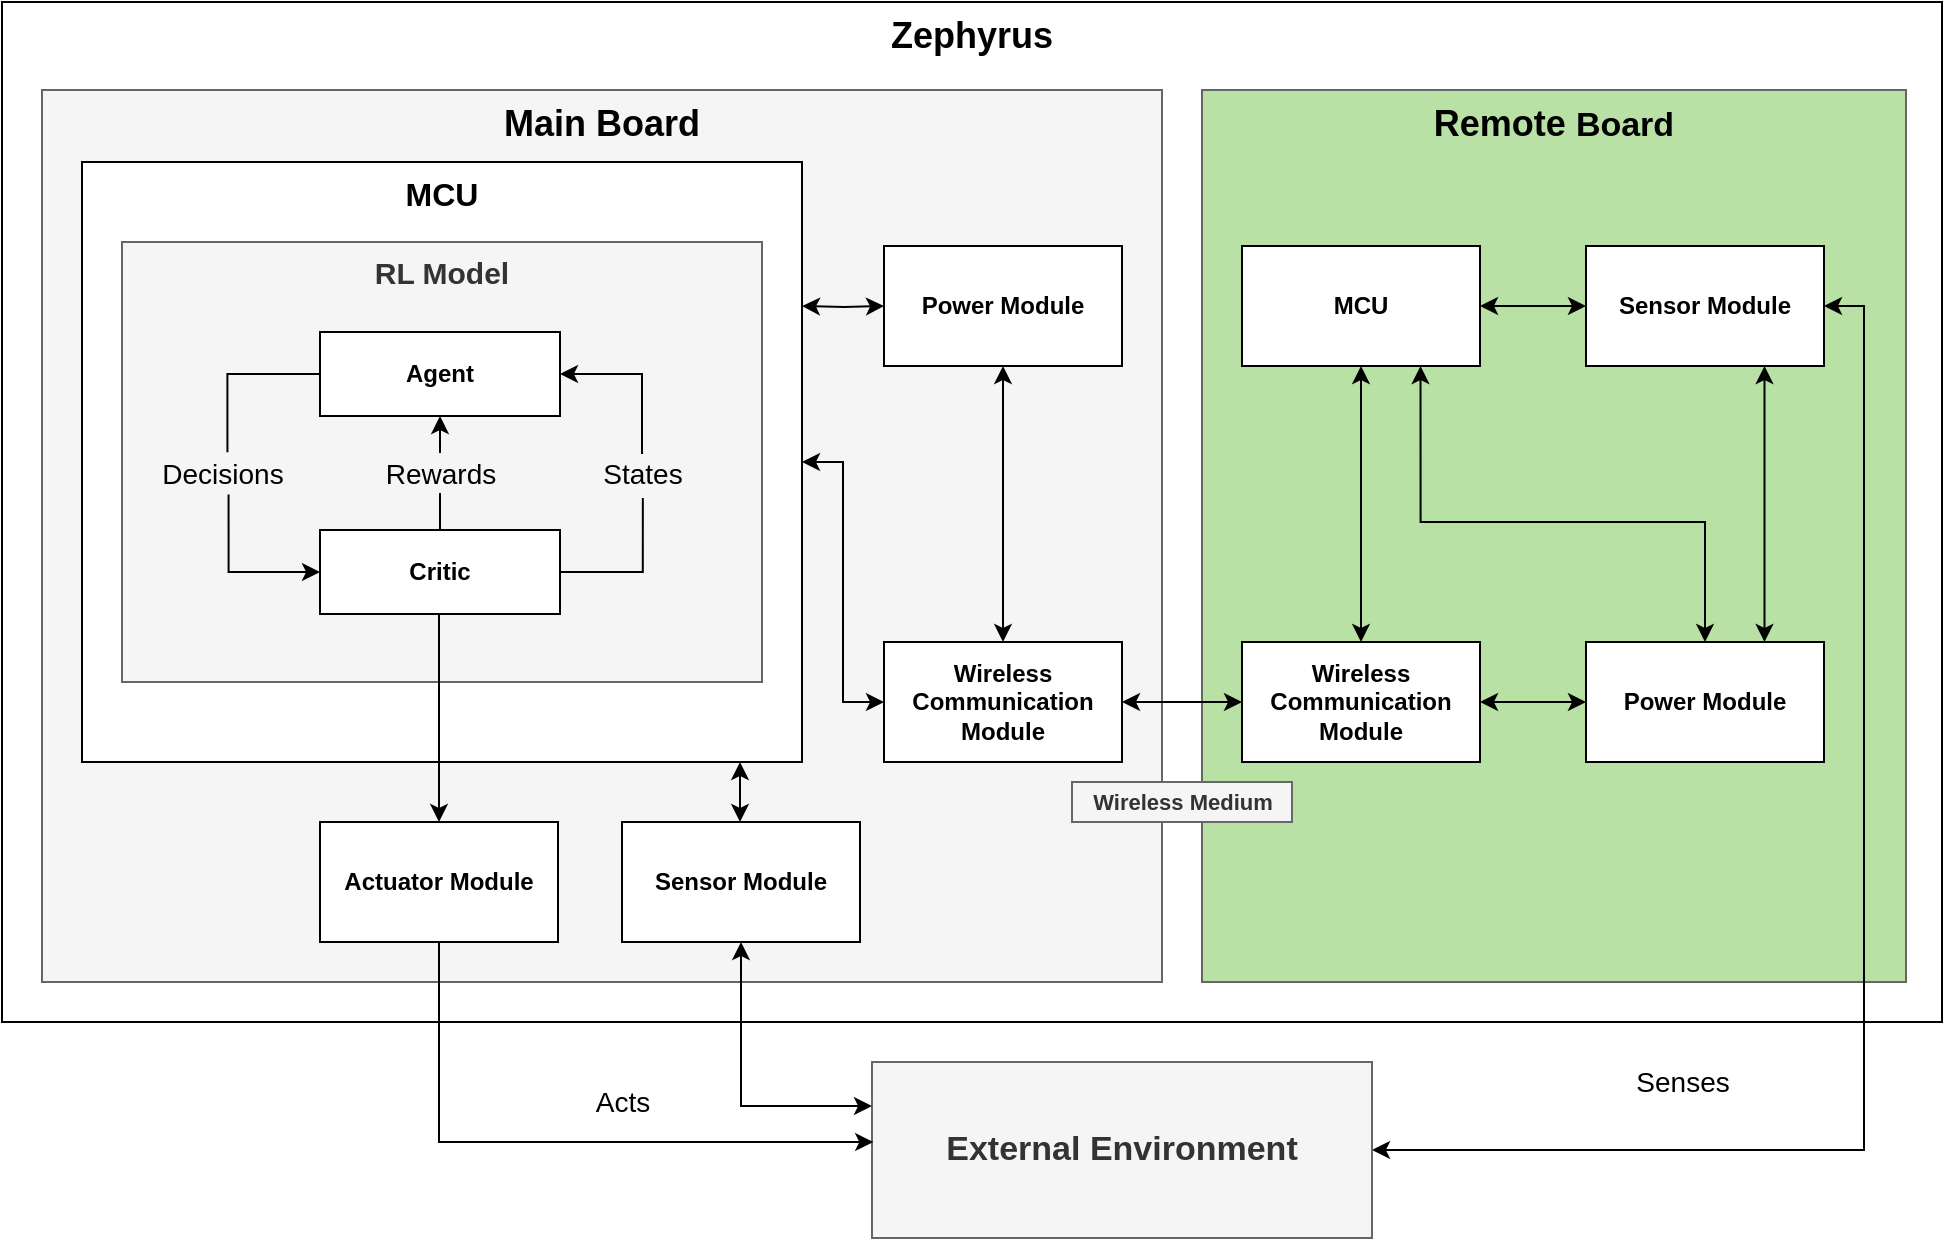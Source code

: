 <mxfile version="12.3.2" type="device" pages="1"><diagram id="rcMMGNy7ycqetSJ9uPKk" name="Page-1"><mxGraphModel dx="1038" dy="607" grid="1" gridSize="10" guides="1" tooltips="1" connect="1" arrows="1" fold="1" page="1" pageScale="1" pageWidth="4681" pageHeight="3300" math="0" shadow="0"><root><mxCell id="0"/><mxCell id="1" parent="0"/><mxCell id="tONc0oOjceYM6_qR2RX6-1" value="&lt;b style=&quot;white-space: normal ; font-size: 18px&quot;&gt;Zephyrus&lt;/b&gt;" style="rounded=0;whiteSpace=wrap;html=1;verticalAlign=top;" parent="1" vertex="1"><mxGeometry x="1910" y="1220" width="970" height="510" as="geometry"/></mxCell><mxCell id="tONc0oOjceYM6_qR2RX6-2" value="&lt;b style=&quot;color: rgb(0 , 0 , 0) ; font-size: 18px ; white-space: normal&quot;&gt;Remote&amp;nbsp;&lt;/b&gt;&lt;b style=&quot;color: rgb(0 , 0 , 0) ; white-space: normal ; font-size: 17px&quot;&gt;Board&lt;/b&gt;" style="rounded=0;whiteSpace=wrap;html=1;fillColor=#B9E0A5;strokeColor=#666666;fontColor=#333333;verticalAlign=top;" parent="1" vertex="1"><mxGeometry x="2510" y="1264" width="352" height="446" as="geometry"/></mxCell><mxCell id="tONc0oOjceYM6_qR2RX6-3" value="&lt;font color=&quot;#000000&quot;&gt;&lt;span style=&quot;font-size: 18px&quot;&gt;&lt;b&gt;Main Board&lt;/b&gt;&lt;/span&gt;&lt;/font&gt;" style="rounded=0;whiteSpace=wrap;html=1;fillColor=#f5f5f5;strokeColor=#666666;verticalAlign=top;fontColor=#333333;" parent="1" vertex="1"><mxGeometry x="1930" y="1264" width="560" height="446" as="geometry"/></mxCell><mxCell id="tONc0oOjceYM6_qR2RX6-4" style="edgeStyle=orthogonalEdgeStyle;rounded=0;orthogonalLoop=1;jettySize=auto;html=1;entryX=0;entryY=0.5;entryDx=0;entryDy=0;startArrow=classic;startFill=1;endArrow=classic;endFill=1;" parent="1" target="tONc0oOjceYM6_qR2RX6-37" edge="1"><mxGeometry relative="1" as="geometry"><mxPoint x="2310" y="1372" as="sourcePoint"/></mxGeometry></mxCell><mxCell id="tONc0oOjceYM6_qR2RX6-5" value="&lt;b&gt;&lt;font style=&quot;font-size: 16px&quot;&gt;MCU&lt;/font&gt;&lt;/b&gt;" style="rounded=0;whiteSpace=wrap;html=1;verticalAlign=top;" parent="1" vertex="1"><mxGeometry x="1950" y="1300" width="360" height="300" as="geometry"/></mxCell><mxCell id="tONc0oOjceYM6_qR2RX6-6" value="&lt;b&gt;&lt;font style=&quot;font-size: 15px&quot;&gt;RL Model&lt;/font&gt;&lt;/b&gt;" style="rounded=0;whiteSpace=wrap;html=1;verticalAlign=top;fillColor=#f5f5f5;strokeColor=#666666;fontColor=#333333;" parent="1" vertex="1"><mxGeometry x="1970" y="1340" width="320" height="220" as="geometry"/></mxCell><mxCell id="tONc0oOjceYM6_qR2RX6-7" value="&lt;font style=&quot;font-size: 11px&quot;&gt;&lt;b&gt;Wireless Medium&lt;/b&gt;&lt;/font&gt;" style="text;html=1;align=center;verticalAlign=middle;resizable=0;points=[];;autosize=1;fillColor=#f5f5f5;strokeColor=#666666;fontColor=#333333;" parent="1" vertex="1"><mxGeometry x="2445" y="1610" width="110" height="20" as="geometry"/></mxCell><mxCell id="tONc0oOjceYM6_qR2RX6-8" style="edgeStyle=orthogonalEdgeStyle;rounded=0;orthogonalLoop=1;jettySize=auto;html=1;exitX=1;exitY=0.5;exitDx=0;exitDy=0;entryX=1;entryY=0.5;entryDx=0;entryDy=0;startArrow=classic;startFill=1;" parent="1" source="tONc0oOjceYM6_qR2RX6-9" target="tONc0oOjceYM6_qR2RX6-39" edge="1"><mxGeometry relative="1" as="geometry"/></mxCell><mxCell id="tONc0oOjceYM6_qR2RX6-9" value="&lt;span style=&quot;font-size: 17px&quot;&gt;&lt;b&gt;External Environment&lt;/b&gt;&lt;/span&gt;" style="rounded=0;whiteSpace=wrap;html=1;fillColor=#f5f5f5;strokeColor=#666666;fontColor=#333333;" parent="1" vertex="1"><mxGeometry x="2345" y="1750" width="250" height="88" as="geometry"/></mxCell><mxCell id="tONc0oOjceYM6_qR2RX6-10" value="&lt;font style=&quot;font-size: 14px&quot;&gt;Senses&lt;/font&gt;" style="text;html=1;align=center;verticalAlign=middle;resizable=0;points=[];;autosize=1;" parent="1" vertex="1"><mxGeometry x="2720" y="1750" width="60" height="20" as="geometry"/></mxCell><mxCell id="tONc0oOjceYM6_qR2RX6-11" style="edgeStyle=orthogonalEdgeStyle;rounded=0;orthogonalLoop=1;jettySize=auto;html=1;exitX=0.5;exitY=0;exitDx=0;exitDy=0;entryX=0.5;entryY=1;entryDx=0;entryDy=0;startArrow=none;startFill=0;" parent="1" source="tONc0oOjceYM6_qR2RX6-19" target="tONc0oOjceYM6_qR2RX6-15" edge="1"><mxGeometry relative="1" as="geometry"/></mxCell><mxCell id="tONc0oOjceYM6_qR2RX6-12" style="edgeStyle=orthogonalEdgeStyle;rounded=0;orthogonalLoop=1;jettySize=auto;html=1;exitX=1;exitY=0.5;exitDx=0;exitDy=0;entryX=0.507;entryY=1.1;entryDx=0;entryDy=0;entryPerimeter=0;endArrow=none;endFill=0;" parent="1" source="tONc0oOjceYM6_qR2RX6-13" target="tONc0oOjceYM6_qR2RX6-18" edge="1"><mxGeometry relative="1" as="geometry"/></mxCell><mxCell id="tONc0oOjceYM6_qR2RX6-13" value="&lt;b&gt;Critic&lt;/b&gt;" style="rounded=0;whiteSpace=wrap;html=1;" parent="1" vertex="1"><mxGeometry x="2069" y="1484" width="120" height="42" as="geometry"/></mxCell><mxCell id="tONc0oOjceYM6_qR2RX6-14" style="edgeStyle=orthogonalEdgeStyle;rounded=0;orthogonalLoop=1;jettySize=auto;html=1;exitX=0.541;exitY=1.014;exitDx=0;exitDy=0;entryX=0;entryY=0.5;entryDx=0;entryDy=0;startArrow=none;startFill=0;exitPerimeter=0;" parent="1" source="tONc0oOjceYM6_qR2RX6-21" target="tONc0oOjceYM6_qR2RX6-13" edge="1"><mxGeometry relative="1" as="geometry"/></mxCell><mxCell id="tONc0oOjceYM6_qR2RX6-15" value="&lt;b&gt;Agent&lt;/b&gt;" style="rounded=0;whiteSpace=wrap;html=1;" parent="1" vertex="1"><mxGeometry x="2069" y="1385" width="120" height="42" as="geometry"/></mxCell><mxCell id="tONc0oOjceYM6_qR2RX6-16" value="&lt;font style=&quot;font-size: 14px&quot;&gt;Acts&lt;br&gt;&lt;/font&gt;" style="text;html=1;align=center;verticalAlign=middle;resizable=0;points=[];;autosize=1;" parent="1" vertex="1"><mxGeometry x="2200" y="1760" width="40" height="20" as="geometry"/></mxCell><mxCell id="tONc0oOjceYM6_qR2RX6-17" style="edgeStyle=orthogonalEdgeStyle;rounded=0;orthogonalLoop=1;jettySize=auto;html=1;entryX=1;entryY=0.5;entryDx=0;entryDy=0;" parent="1" source="tONc0oOjceYM6_qR2RX6-18" target="tONc0oOjceYM6_qR2RX6-15" edge="1"><mxGeometry relative="1" as="geometry"><Array as="points"><mxPoint x="2230" y="1406"/></Array></mxGeometry></mxCell><mxCell id="tONc0oOjceYM6_qR2RX6-18" value="&lt;font style=&quot;font-size: 14px&quot;&gt;States&lt;/font&gt;" style="text;html=1;align=center;verticalAlign=middle;resizable=0;points=[];;autosize=1;" parent="1" vertex="1"><mxGeometry x="2200" y="1446" width="60" height="20" as="geometry"/></mxCell><mxCell id="tONc0oOjceYM6_qR2RX6-19" value="&lt;span style=&quot;font-size: 14px&quot;&gt;Rewards&lt;/span&gt;" style="text;html=1;align=center;verticalAlign=middle;resizable=0;points=[];;autosize=1;" parent="1" vertex="1"><mxGeometry x="2094" y="1445.5" width="70" height="20" as="geometry"/></mxCell><mxCell id="tONc0oOjceYM6_qR2RX6-20" style="edgeStyle=orthogonalEdgeStyle;rounded=0;orthogonalLoop=1;jettySize=auto;html=1;exitX=0.5;exitY=0;exitDx=0;exitDy=0;entryX=0.5;entryY=1;entryDx=0;entryDy=0;startArrow=none;startFill=0;endArrow=none;endFill=0;" parent="1" source="tONc0oOjceYM6_qR2RX6-13" target="tONc0oOjceYM6_qR2RX6-19" edge="1"><mxGeometry relative="1" as="geometry"><mxPoint x="2129" y="1484" as="sourcePoint"/><mxPoint x="2129" y="1428" as="targetPoint"/></mxGeometry></mxCell><mxCell id="tONc0oOjceYM6_qR2RX6-21" value="&lt;font style=&quot;font-size: 14px&quot;&gt;Decisions&lt;/font&gt;" style="text;html=1;align=center;verticalAlign=middle;resizable=0;points=[];;autosize=1;direction=east;" parent="1" vertex="1"><mxGeometry x="1980" y="1446" width="80" height="20" as="geometry"/></mxCell><mxCell id="tONc0oOjceYM6_qR2RX6-22" style="edgeStyle=orthogonalEdgeStyle;rounded=0;orthogonalLoop=1;jettySize=auto;html=1;exitX=0;exitY=0.5;exitDx=0;exitDy=0;entryX=0.534;entryY=-0.043;entryDx=0;entryDy=0;startArrow=none;startFill=0;entryPerimeter=0;endArrow=none;endFill=0;" parent="1" source="tONc0oOjceYM6_qR2RX6-15" target="tONc0oOjceYM6_qR2RX6-21" edge="1"><mxGeometry relative="1" as="geometry"><mxPoint x="2069.286" y="1406.286" as="sourcePoint"/><mxPoint x="2069.286" y="1505.143" as="targetPoint"/></mxGeometry></mxCell><mxCell id="tONc0oOjceYM6_qR2RX6-23" style="edgeStyle=orthogonalEdgeStyle;rounded=0;orthogonalLoop=1;jettySize=auto;html=1;exitX=0.5;exitY=0;exitDx=0;exitDy=0;entryX=0.5;entryY=1;entryDx=0;entryDy=0;startArrow=classic;startFill=1;endArrow=none;endFill=0;" parent="1" source="tONc0oOjceYM6_qR2RX6-25" target="tONc0oOjceYM6_qR2RX6-13" edge="1"><mxGeometry relative="1" as="geometry"><Array as="points"><mxPoint x="2129" y="1526"/></Array></mxGeometry></mxCell><mxCell id="tONc0oOjceYM6_qR2RX6-24" style="edgeStyle=orthogonalEdgeStyle;rounded=0;orthogonalLoop=1;jettySize=auto;html=1;exitX=0.5;exitY=1;exitDx=0;exitDy=0;startArrow=none;startFill=0;endArrow=classic;endFill=1;" parent="1" source="tONc0oOjceYM6_qR2RX6-25" edge="1"><mxGeometry relative="1" as="geometry"><Array as="points"><mxPoint x="2128" y="1790"/><mxPoint x="2346" y="1790"/></Array><mxPoint x="2345.571" y="1790.143" as="targetPoint"/></mxGeometry></mxCell><mxCell id="tONc0oOjceYM6_qR2RX6-25" value="&lt;b&gt;Actuator Module&lt;/b&gt;" style="rounded=0;whiteSpace=wrap;html=1;" parent="1" vertex="1"><mxGeometry x="2069" y="1630" width="119" height="60" as="geometry"/></mxCell><mxCell id="tONc0oOjceYM6_qR2RX6-26" style="edgeStyle=orthogonalEdgeStyle;rounded=0;orthogonalLoop=1;jettySize=auto;html=1;exitX=0.75;exitY=1;exitDx=0;exitDy=0;startArrow=classic;startFill=1;endArrow=classic;endFill=1;entryX=0.5;entryY=0;entryDx=0;entryDy=0;" parent="1" source="tONc0oOjceYM6_qR2RX6-28" target="tONc0oOjceYM6_qR2RX6-35" edge="1"><mxGeometry relative="1" as="geometry"><Array as="points"><mxPoint x="2619" y="1480"/><mxPoint x="2762" y="1480"/></Array></mxGeometry></mxCell><mxCell id="tONc0oOjceYM6_qR2RX6-27" style="edgeStyle=orthogonalEdgeStyle;rounded=0;orthogonalLoop=1;jettySize=auto;html=1;exitX=1;exitY=0.5;exitDx=0;exitDy=0;entryX=0;entryY=0.5;entryDx=0;entryDy=0;startArrow=classic;startFill=1;" parent="1" source="tONc0oOjceYM6_qR2RX6-28" target="tONc0oOjceYM6_qR2RX6-39" edge="1"><mxGeometry relative="1" as="geometry"/></mxCell><mxCell id="tONc0oOjceYM6_qR2RX6-28" value="&lt;b&gt;&lt;font style=&quot;font-size: 12px&quot;&gt;MCU&lt;/font&gt;&lt;/b&gt;" style="rounded=0;whiteSpace=wrap;html=1;" parent="1" vertex="1"><mxGeometry x="2530" y="1342" width="119" height="60" as="geometry"/></mxCell><mxCell id="tONc0oOjceYM6_qR2RX6-29" value="&lt;b&gt;Wireless Communication Module&lt;/b&gt;" style="rounded=0;whiteSpace=wrap;html=1;" parent="1" vertex="1"><mxGeometry x="2530" y="1540" width="119" height="60" as="geometry"/></mxCell><mxCell id="tONc0oOjceYM6_qR2RX6-30" style="edgeStyle=orthogonalEdgeStyle;rounded=0;orthogonalLoop=1;jettySize=auto;html=1;exitX=0.5;exitY=1;exitDx=0;exitDy=0;entryX=0.5;entryY=0;entryDx=0;entryDy=0;startArrow=classic;startFill=1;endArrow=classic;endFill=1;" parent="1" source="tONc0oOjceYM6_qR2RX6-28" target="tONc0oOjceYM6_qR2RX6-29" edge="1"><mxGeometry relative="1" as="geometry"><mxPoint x="2589.5" y="1515.5" as="sourcePoint"/></mxGeometry></mxCell><mxCell id="tONc0oOjceYM6_qR2RX6-31" style="edgeStyle=orthogonalEdgeStyle;rounded=0;orthogonalLoop=1;jettySize=auto;html=1;exitX=0;exitY=0.5;exitDx=0;exitDy=0;entryX=1;entryY=0.5;entryDx=0;entryDy=0;startArrow=classic;startFill=1;endArrow=classic;endFill=1;" parent="1" source="tONc0oOjceYM6_qR2RX6-33" target="tONc0oOjceYM6_qR2RX6-5" edge="1"><mxGeometry relative="1" as="geometry"/></mxCell><mxCell id="tONc0oOjceYM6_qR2RX6-32" style="edgeStyle=orthogonalEdgeStyle;rounded=0;orthogonalLoop=1;jettySize=auto;html=1;exitX=1;exitY=0.5;exitDx=0;exitDy=0;entryX=0;entryY=0.5;entryDx=0;entryDy=0;startArrow=classic;startFill=1;" parent="1" source="tONc0oOjceYM6_qR2RX6-33" target="tONc0oOjceYM6_qR2RX6-29" edge="1"><mxGeometry relative="1" as="geometry"/></mxCell><mxCell id="tONc0oOjceYM6_qR2RX6-33" value="&lt;b&gt;Wireless Communication Module&lt;/b&gt;" style="rounded=0;whiteSpace=wrap;html=1;" parent="1" vertex="1"><mxGeometry x="2351" y="1540" width="119" height="60" as="geometry"/></mxCell><mxCell id="tONc0oOjceYM6_qR2RX6-34" style="edgeStyle=orthogonalEdgeStyle;rounded=0;orthogonalLoop=1;jettySize=auto;html=1;exitX=0;exitY=0.5;exitDx=0;exitDy=0;entryX=1;entryY=0.5;entryDx=0;entryDy=0;startArrow=classic;startFill=1;" parent="1" source="tONc0oOjceYM6_qR2RX6-35" target="tONc0oOjceYM6_qR2RX6-29" edge="1"><mxGeometry relative="1" as="geometry"/></mxCell><mxCell id="tONc0oOjceYM6_qR2RX6-35" value="&lt;b&gt;Power Module&lt;/b&gt;" style="rounded=0;whiteSpace=wrap;html=1;" parent="1" vertex="1"><mxGeometry x="2702" y="1540" width="119" height="60" as="geometry"/></mxCell><mxCell id="tONc0oOjceYM6_qR2RX6-36" style="edgeStyle=orthogonalEdgeStyle;rounded=0;orthogonalLoop=1;jettySize=auto;html=1;exitX=0.5;exitY=1;exitDx=0;exitDy=0;startArrow=classic;startFill=1;endArrow=classic;endFill=1;" parent="1" source="tONc0oOjceYM6_qR2RX6-37" target="tONc0oOjceYM6_qR2RX6-33" edge="1"><mxGeometry relative="1" as="geometry"/></mxCell><mxCell id="tONc0oOjceYM6_qR2RX6-37" value="&lt;b&gt;Power Module&lt;/b&gt;" style="rounded=0;whiteSpace=wrap;html=1;" parent="1" vertex="1"><mxGeometry x="2351" y="1342" width="119" height="60" as="geometry"/></mxCell><mxCell id="tONc0oOjceYM6_qR2RX6-38" style="edgeStyle=orthogonalEdgeStyle;rounded=0;orthogonalLoop=1;jettySize=auto;html=1;exitX=0.75;exitY=1;exitDx=0;exitDy=0;entryX=0.75;entryY=0;entryDx=0;entryDy=0;startArrow=classic;startFill=1;" parent="1" source="tONc0oOjceYM6_qR2RX6-39" target="tONc0oOjceYM6_qR2RX6-35" edge="1"><mxGeometry relative="1" as="geometry"/></mxCell><mxCell id="tONc0oOjceYM6_qR2RX6-39" value="&lt;b&gt;Sensor Module&lt;/b&gt;" style="rounded=0;whiteSpace=wrap;html=1;" parent="1" vertex="1"><mxGeometry x="2702" y="1342" width="119" height="60" as="geometry"/></mxCell><mxCell id="tONc0oOjceYM6_qR2RX6-40" style="edgeStyle=orthogonalEdgeStyle;rounded=0;orthogonalLoop=1;jettySize=auto;html=1;exitX=0.5;exitY=1;exitDx=0;exitDy=0;entryX=0;entryY=0.25;entryDx=0;entryDy=0;startArrow=classic;startFill=1;" parent="1" source="tONc0oOjceYM6_qR2RX6-41" target="tONc0oOjceYM6_qR2RX6-9" edge="1"><mxGeometry relative="1" as="geometry"/></mxCell><mxCell id="tONc0oOjceYM6_qR2RX6-41" value="&lt;b&gt;Sensor Module&lt;/b&gt;" style="rounded=0;whiteSpace=wrap;html=1;" parent="1" vertex="1"><mxGeometry x="2220" y="1630" width="119" height="60" as="geometry"/></mxCell><mxCell id="tONc0oOjceYM6_qR2RX6-42" value="" style="endArrow=classic;html=1;startArrow=classic;startFill=1;" parent="1" edge="1"><mxGeometry width="50" height="50" relative="1" as="geometry"><mxPoint x="2279.0" y="1630" as="sourcePoint"/><mxPoint x="2279.0" y="1600" as="targetPoint"/></mxGeometry></mxCell></root></mxGraphModel></diagram></mxfile>